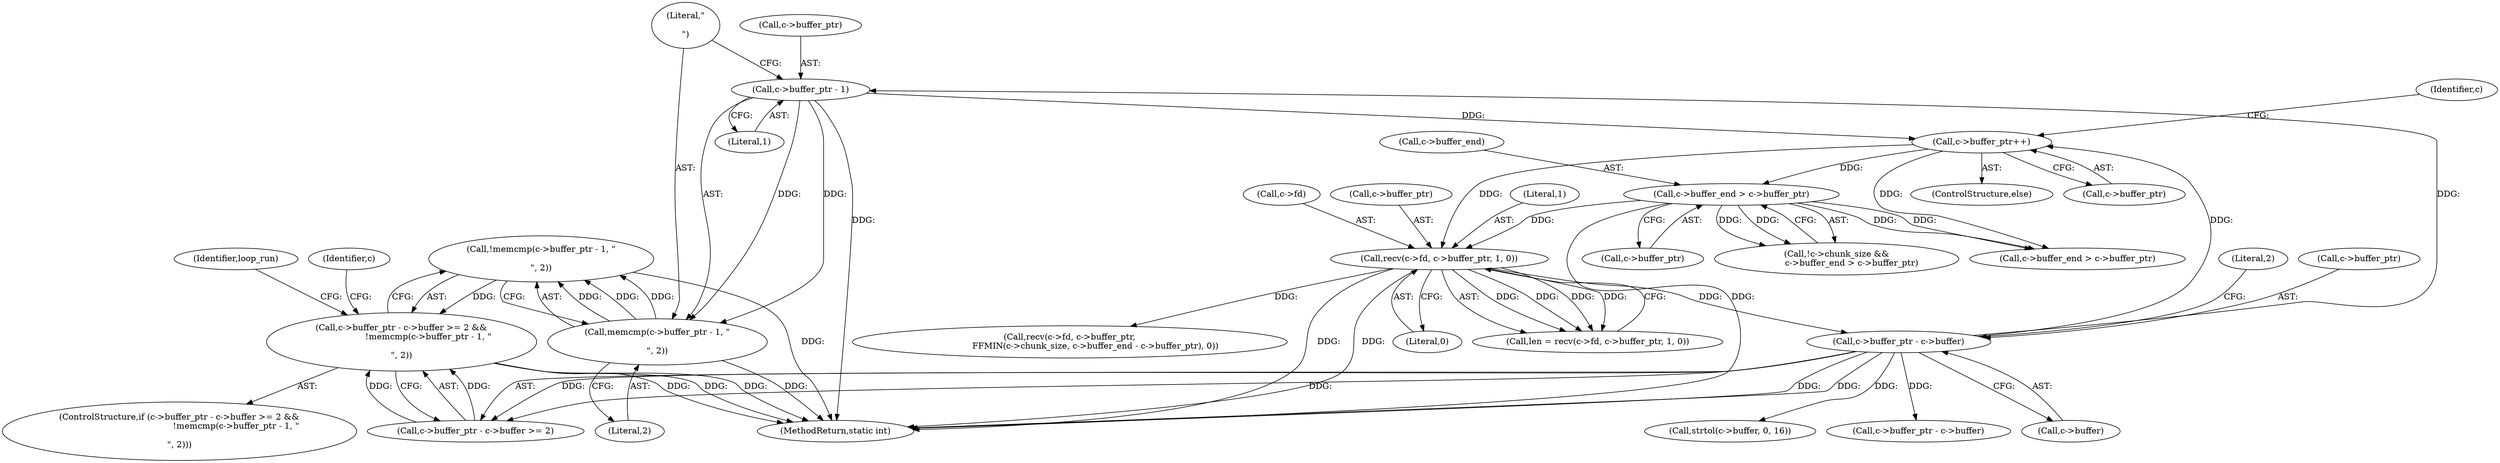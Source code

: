 digraph "0_FFmpeg_a5d25faa3f4b18dac737fdb35d0dd68eb0dc2156@API" {
"1000192" [label="(Call,!memcmp(c->buffer_ptr - 1, \"\r\n\", 2))"];
"1000193" [label="(Call,memcmp(c->buffer_ptr - 1, \"\r\n\", 2))"];
"1000194" [label="(Call,c->buffer_ptr - 1)"];
"1000184" [label="(Call,c->buffer_ptr - c->buffer)"];
"1000146" [label="(Call,recv(c->fd, c->buffer_ptr, 1, 0))"];
"1000136" [label="(Call,c->buffer_end > c->buffer_ptr)"];
"1000241" [label="(Call,c->buffer_ptr++)"];
"1000182" [label="(Call,c->buffer_ptr - c->buffer >= 2 &&\n                    !memcmp(c->buffer_ptr - 1, \"\r\n\", 2))"];
"1000191" [label="(Literal,2)"];
"1000140" [label="(Call,c->buffer_ptr)"];
"1000241" [label="(Call,c->buffer_ptr++)"];
"1000146" [label="(Call,recv(c->fd, c->buffer_ptr, 1, 0))"];
"1000242" [label="(Call,c->buffer_ptr)"];
"1000183" [label="(Call,c->buffer_ptr - c->buffer >= 2)"];
"1000237" [label="(Identifier,loop_run)"];
"1000195" [label="(Call,c->buffer_ptr)"];
"1000200" [label="(Literal,2)"];
"1000194" [label="(Call,c->buffer_ptr - 1)"];
"1000144" [label="(Call,len = recv(c->fd, c->buffer_ptr, 1, 0))"];
"1000256" [label="(Call,recv(c->fd, c->buffer_ptr,\n                   FFMIN(c->chunk_size, c->buffer_end - c->buffer_ptr), 0))"];
"1000192" [label="(Call,!memcmp(c->buffer_ptr - 1, \"\r\n\", 2))"];
"1000206" [label="(Call,strtol(c->buffer, 0, 16))"];
"1000147" [label="(Call,c->fd)"];
"1000198" [label="(Literal,1)"];
"1000154" [label="(Literal,0)"];
"1000193" [label="(Call,memcmp(c->buffer_ptr - 1, \"\r\n\", 2))"];
"1000181" [label="(ControlStructure,if (c->buffer_ptr - c->buffer >= 2 &&\n                    !memcmp(c->buffer_ptr - 1, \"\r\n\", 2)))"];
"1000331" [label="(Call,c->buffer_ptr - c->buffer)"];
"1000150" [label="(Call,c->buffer_ptr)"];
"1000136" [label="(Call,c->buffer_end > c->buffer_ptr)"];
"1000131" [label="(Call,!c->chunk_size &&\n           c->buffer_end > c->buffer_ptr)"];
"1000199" [label="(Literal,\"\r\n\")"];
"1000246" [label="(Call,c->buffer_end > c->buffer_ptr)"];
"1000137" [label="(Call,c->buffer_end)"];
"1000240" [label="(ControlStructure,else)"];
"1000129" [label="(Identifier,c)"];
"1000153" [label="(Literal,1)"];
"1000185" [label="(Call,c->buffer_ptr)"];
"1000188" [label="(Call,c->buffer)"];
"1000204" [label="(Identifier,c)"];
"1000184" [label="(Call,c->buffer_ptr - c->buffer)"];
"1000182" [label="(Call,c->buffer_ptr - c->buffer >= 2 &&\n                    !memcmp(c->buffer_ptr - 1, \"\r\n\", 2))"];
"1000718" [label="(MethodReturn,static int)"];
"1000192" -> "1000182"  [label="AST: "];
"1000192" -> "1000193"  [label="CFG: "];
"1000193" -> "1000192"  [label="AST: "];
"1000182" -> "1000192"  [label="CFG: "];
"1000192" -> "1000718"  [label="DDG: "];
"1000192" -> "1000182"  [label="DDG: "];
"1000193" -> "1000192"  [label="DDG: "];
"1000193" -> "1000192"  [label="DDG: "];
"1000193" -> "1000192"  [label="DDG: "];
"1000193" -> "1000200"  [label="CFG: "];
"1000194" -> "1000193"  [label="AST: "];
"1000199" -> "1000193"  [label="AST: "];
"1000200" -> "1000193"  [label="AST: "];
"1000193" -> "1000718"  [label="DDG: "];
"1000194" -> "1000193"  [label="DDG: "];
"1000194" -> "1000193"  [label="DDG: "];
"1000194" -> "1000198"  [label="CFG: "];
"1000195" -> "1000194"  [label="AST: "];
"1000198" -> "1000194"  [label="AST: "];
"1000199" -> "1000194"  [label="CFG: "];
"1000194" -> "1000718"  [label="DDG: "];
"1000184" -> "1000194"  [label="DDG: "];
"1000194" -> "1000241"  [label="DDG: "];
"1000184" -> "1000183"  [label="AST: "];
"1000184" -> "1000188"  [label="CFG: "];
"1000185" -> "1000184"  [label="AST: "];
"1000188" -> "1000184"  [label="AST: "];
"1000191" -> "1000184"  [label="CFG: "];
"1000184" -> "1000718"  [label="DDG: "];
"1000184" -> "1000718"  [label="DDG: "];
"1000184" -> "1000183"  [label="DDG: "];
"1000184" -> "1000183"  [label="DDG: "];
"1000146" -> "1000184"  [label="DDG: "];
"1000184" -> "1000206"  [label="DDG: "];
"1000184" -> "1000241"  [label="DDG: "];
"1000184" -> "1000331"  [label="DDG: "];
"1000146" -> "1000144"  [label="AST: "];
"1000146" -> "1000154"  [label="CFG: "];
"1000147" -> "1000146"  [label="AST: "];
"1000150" -> "1000146"  [label="AST: "];
"1000153" -> "1000146"  [label="AST: "];
"1000154" -> "1000146"  [label="AST: "];
"1000144" -> "1000146"  [label="CFG: "];
"1000146" -> "1000718"  [label="DDG: "];
"1000146" -> "1000718"  [label="DDG: "];
"1000146" -> "1000144"  [label="DDG: "];
"1000146" -> "1000144"  [label="DDG: "];
"1000146" -> "1000144"  [label="DDG: "];
"1000146" -> "1000144"  [label="DDG: "];
"1000136" -> "1000146"  [label="DDG: "];
"1000241" -> "1000146"  [label="DDG: "];
"1000146" -> "1000256"  [label="DDG: "];
"1000136" -> "1000131"  [label="AST: "];
"1000136" -> "1000140"  [label="CFG: "];
"1000137" -> "1000136"  [label="AST: "];
"1000140" -> "1000136"  [label="AST: "];
"1000131" -> "1000136"  [label="CFG: "];
"1000136" -> "1000718"  [label="DDG: "];
"1000136" -> "1000131"  [label="DDG: "];
"1000136" -> "1000131"  [label="DDG: "];
"1000241" -> "1000136"  [label="DDG: "];
"1000136" -> "1000246"  [label="DDG: "];
"1000136" -> "1000246"  [label="DDG: "];
"1000241" -> "1000240"  [label="AST: "];
"1000241" -> "1000242"  [label="CFG: "];
"1000242" -> "1000241"  [label="AST: "];
"1000129" -> "1000241"  [label="CFG: "];
"1000241" -> "1000246"  [label="DDG: "];
"1000182" -> "1000181"  [label="AST: "];
"1000182" -> "1000183"  [label="CFG: "];
"1000183" -> "1000182"  [label="AST: "];
"1000204" -> "1000182"  [label="CFG: "];
"1000237" -> "1000182"  [label="CFG: "];
"1000182" -> "1000718"  [label="DDG: "];
"1000182" -> "1000718"  [label="DDG: "];
"1000182" -> "1000718"  [label="DDG: "];
"1000183" -> "1000182"  [label="DDG: "];
"1000183" -> "1000182"  [label="DDG: "];
}
